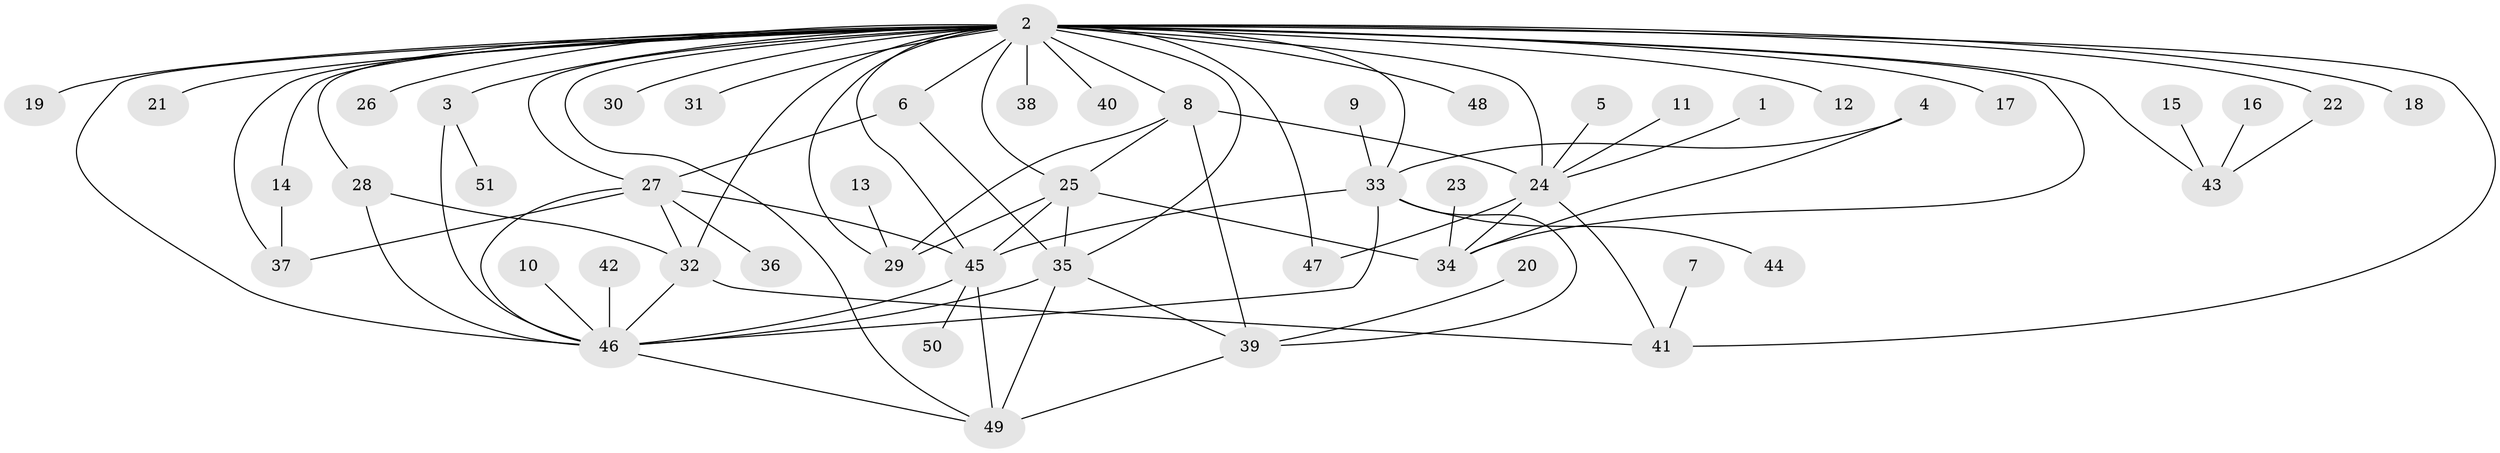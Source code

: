 // original degree distribution, {17: 0.00980392156862745, 25: 0.00980392156862745, 8: 0.0196078431372549, 2: 0.13725490196078433, 4: 0.049019607843137254, 13: 0.00980392156862745, 5: 0.049019607843137254, 3: 0.16666666666666666, 7: 0.0196078431372549, 1: 0.4803921568627451, 6: 0.049019607843137254}
// Generated by graph-tools (version 1.1) at 2025/25/03/09/25 03:25:54]
// undirected, 51 vertices, 84 edges
graph export_dot {
graph [start="1"]
  node [color=gray90,style=filled];
  1;
  2;
  3;
  4;
  5;
  6;
  7;
  8;
  9;
  10;
  11;
  12;
  13;
  14;
  15;
  16;
  17;
  18;
  19;
  20;
  21;
  22;
  23;
  24;
  25;
  26;
  27;
  28;
  29;
  30;
  31;
  32;
  33;
  34;
  35;
  36;
  37;
  38;
  39;
  40;
  41;
  42;
  43;
  44;
  45;
  46;
  47;
  48;
  49;
  50;
  51;
  1 -- 24 [weight=1.0];
  2 -- 3 [weight=1.0];
  2 -- 6 [weight=2.0];
  2 -- 8 [weight=1.0];
  2 -- 12 [weight=1.0];
  2 -- 14 [weight=1.0];
  2 -- 17 [weight=1.0];
  2 -- 18 [weight=1.0];
  2 -- 19 [weight=1.0];
  2 -- 21 [weight=1.0];
  2 -- 22 [weight=2.0];
  2 -- 24 [weight=2.0];
  2 -- 25 [weight=1.0];
  2 -- 26 [weight=1.0];
  2 -- 27 [weight=1.0];
  2 -- 28 [weight=1.0];
  2 -- 29 [weight=1.0];
  2 -- 30 [weight=1.0];
  2 -- 31 [weight=1.0];
  2 -- 32 [weight=1.0];
  2 -- 33 [weight=1.0];
  2 -- 34 [weight=3.0];
  2 -- 35 [weight=1.0];
  2 -- 37 [weight=1.0];
  2 -- 38 [weight=1.0];
  2 -- 40 [weight=1.0];
  2 -- 41 [weight=1.0];
  2 -- 43 [weight=1.0];
  2 -- 45 [weight=1.0];
  2 -- 46 [weight=1.0];
  2 -- 47 [weight=1.0];
  2 -- 48 [weight=1.0];
  2 -- 49 [weight=1.0];
  3 -- 46 [weight=1.0];
  3 -- 51 [weight=1.0];
  4 -- 33 [weight=1.0];
  4 -- 34 [weight=1.0];
  5 -- 24 [weight=1.0];
  6 -- 27 [weight=1.0];
  6 -- 35 [weight=1.0];
  7 -- 41 [weight=1.0];
  8 -- 24 [weight=1.0];
  8 -- 25 [weight=1.0];
  8 -- 29 [weight=1.0];
  8 -- 39 [weight=1.0];
  9 -- 33 [weight=1.0];
  10 -- 46 [weight=1.0];
  11 -- 24 [weight=1.0];
  13 -- 29 [weight=1.0];
  14 -- 37 [weight=1.0];
  15 -- 43 [weight=1.0];
  16 -- 43 [weight=1.0];
  20 -- 39 [weight=1.0];
  22 -- 43 [weight=1.0];
  23 -- 34 [weight=1.0];
  24 -- 34 [weight=1.0];
  24 -- 41 [weight=1.0];
  24 -- 47 [weight=1.0];
  25 -- 29 [weight=1.0];
  25 -- 34 [weight=1.0];
  25 -- 35 [weight=1.0];
  25 -- 45 [weight=1.0];
  27 -- 32 [weight=1.0];
  27 -- 36 [weight=1.0];
  27 -- 37 [weight=1.0];
  27 -- 45 [weight=1.0];
  27 -- 46 [weight=1.0];
  28 -- 32 [weight=1.0];
  28 -- 46 [weight=1.0];
  32 -- 41 [weight=1.0];
  32 -- 46 [weight=1.0];
  33 -- 39 [weight=1.0];
  33 -- 44 [weight=1.0];
  33 -- 45 [weight=1.0];
  33 -- 46 [weight=1.0];
  35 -- 39 [weight=1.0];
  35 -- 46 [weight=1.0];
  35 -- 49 [weight=1.0];
  39 -- 49 [weight=1.0];
  42 -- 46 [weight=1.0];
  45 -- 46 [weight=1.0];
  45 -- 49 [weight=1.0];
  45 -- 50 [weight=1.0];
  46 -- 49 [weight=1.0];
}
